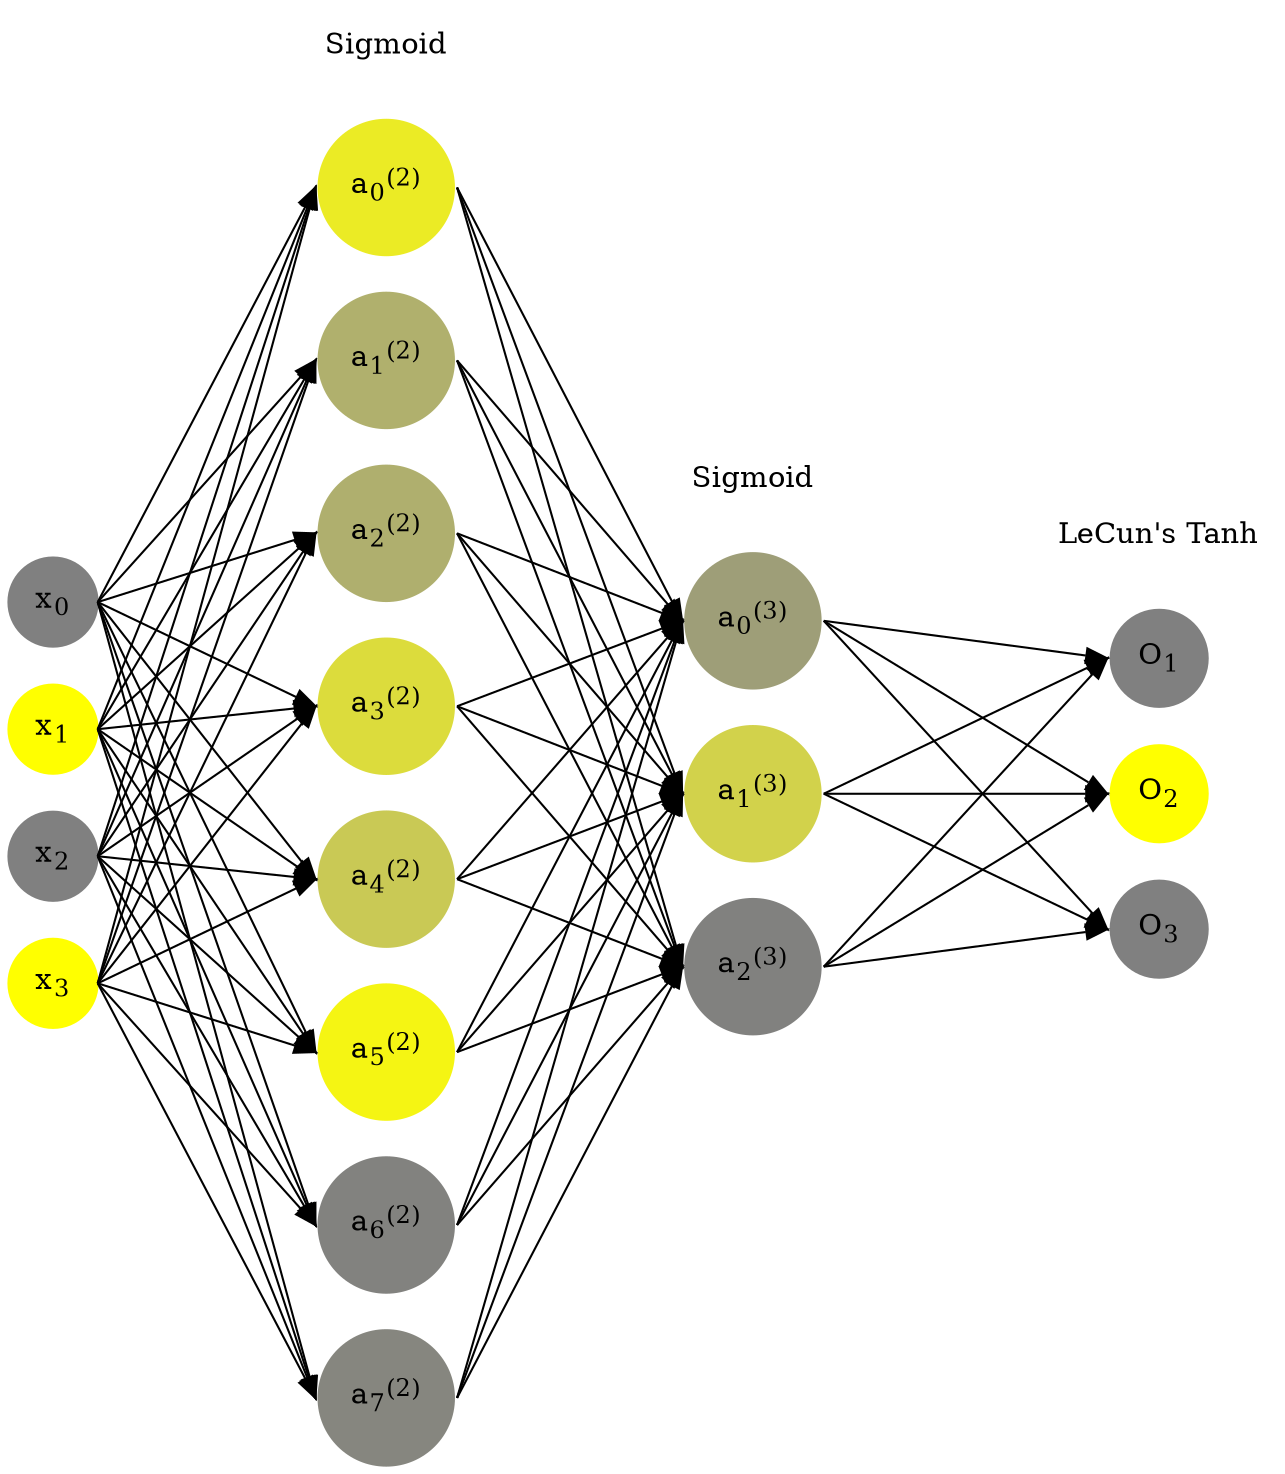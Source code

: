 digraph G {
	rankdir = LR;
	splines=false;
	edge[style=invis];
	ranksep= 1.4;
	{
	node [shape=circle, color="0.1667, 0.0, 0.5", style=filled, fillcolor="0.1667, 0.0, 0.5"];
	x0 [label=<x<sub>0</sub>>];
	}
	{
	node [shape=circle, color="0.1667, 1.0, 1.0", style=filled, fillcolor="0.1667, 1.0, 1.0"];
	x1 [label=<x<sub>1</sub>>];
	}
	{
	node [shape=circle, color="0.1667, 0.0, 0.5", style=filled, fillcolor="0.1667, 0.0, 0.5"];
	x2 [label=<x<sub>2</sub>>];
	}
	{
	node [shape=circle, color="0.1667, 1.0, 1.0", style=filled, fillcolor="0.1667, 1.0, 1.0"];
	x3 [label=<x<sub>3</sub>>];
	}
	{
	node [shape=circle, color="0.1667, 0.839240, 0.919620", style=filled, fillcolor="0.1667, 0.839240, 0.919620"];
	a02 [label=<a<sub>0</sub><sup>(2)</sup>>];
	}
	{
	node [shape=circle, color="0.1667, 0.381384, 0.690692", style=filled, fillcolor="0.1667, 0.381384, 0.690692"];
	a12 [label=<a<sub>1</sub><sup>(2)</sup>>];
	}
	{
	node [shape=circle, color="0.1667, 0.371641, 0.685820", style=filled, fillcolor="0.1667, 0.371641, 0.685820"];
	a22 [label=<a<sub>2</sub><sup>(2)</sup>>];
	}
	{
	node [shape=circle, color="0.1667, 0.723529, 0.861765", style=filled, fillcolor="0.1667, 0.723529, 0.861765"];
	a32 [label=<a<sub>3</sub><sup>(2)</sup>>];
	}
	{
	node [shape=circle, color="0.1667, 0.574307, 0.787153", style=filled, fillcolor="0.1667, 0.574307, 0.787153"];
	a42 [label=<a<sub>4</sub><sup>(2)</sup>>];
	}
	{
	node [shape=circle, color="0.1667, 0.919735, 0.959867", style=filled, fillcolor="0.1667, 0.919735, 0.959867"];
	a52 [label=<a<sub>5</sub><sup>(2)</sup>>];
	}
	{
	node [shape=circle, color="0.1667, 0.018678, 0.509339", style=filled, fillcolor="0.1667, 0.018678, 0.509339"];
	a62 [label=<a<sub>6</sub><sup>(2)</sup>>];
	}
	{
	node [shape=circle, color="0.1667, 0.050654, 0.525327", style=filled, fillcolor="0.1667, 0.050654, 0.525327"];
	a72 [label=<a<sub>7</sub><sup>(2)</sup>>];
	}
	{
	node [shape=circle, color="0.1667, 0.236245, 0.618123", style=filled, fillcolor="0.1667, 0.236245, 0.618123"];
	a03 [label=<a<sub>0</sub><sup>(3)</sup>>];
	}
	{
	node [shape=circle, color="0.1667, 0.641791, 0.820895", style=filled, fillcolor="0.1667, 0.641791, 0.820895"];
	a13 [label=<a<sub>1</sub><sup>(3)</sup>>];
	}
	{
	node [shape=circle, color="0.1667, 0.011148, 0.505574", style=filled, fillcolor="0.1667, 0.011148, 0.505574"];
	a23 [label=<a<sub>2</sub><sup>(3)</sup>>];
	}
	{
	node [shape=circle, color="0.1667, 0.0, 0.5", style=filled, fillcolor="0.1667, 0.0, 0.5"];
	O1 [label=<O<sub>1</sub>>];
	}
	{
	node [shape=circle, color="0.1667, 1.0, 1.0", style=filled, fillcolor="0.1667, 1.0, 1.0"];
	O2 [label=<O<sub>2</sub>>];
	}
	{
	node [shape=circle, color="0.1667, 0.0, 0.5", style=filled, fillcolor="0.1667, 0.0, 0.5"];
	O3 [label=<O<sub>3</sub>>];
	}
	{
	rank=same;
	x0->x1->x2->x3;
	}
	{
	rank=same;
	a02->a12->a22->a32->a42->a52->a62->a72;
	}
	{
	rank=same;
	a03->a13->a23;
	}
	{
	rank=same;
	O1->O2->O3;
	}
	l1 [shape=plaintext,label="Sigmoid"];
	l1->a02;
	{rank=same; l1;a02};
	l2 [shape=plaintext,label="Sigmoid"];
	l2->a03;
	{rank=same; l2;a03};
	l3 [shape=plaintext,label="LeCun's Tanh"];
	l3->O1;
	{rank=same; l3;O1};
edge[style=solid, tailport=e, headport=w];
	{x0;x1;x2;x3} -> {a02;a12;a22;a32;a42;a52;a62;a72};
	{a02;a12;a22;a32;a42;a52;a62;a72} -> {a03;a13;a23};
	{a03;a13;a23} -> {O1,O2,O3};
}